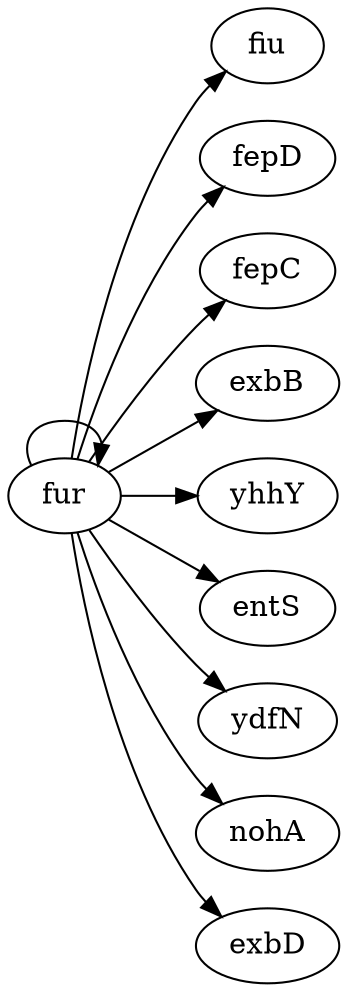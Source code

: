 digraph "Ecoli-2" {
	rankdir=LR;
	"fiu" [position="195,171"];
	"fur" [position="105,123"];
	"fepD" [position="19,177"];
	"fepC" [position="101,22"];
	"exbB" [position="204,102"];
	"yhhY" [position="167,44"];
	"entS" [position="37,48"];
	"ydfN" [position="143,217"];
	"nohA" [position="5,109"];
	"exbD" [position="74,220"];
	"fur" -> "exbB" [value="-"];
	"fur" -> "exbD" [value="-"];
	"fur" -> "fepC" [value="-"];
	"fur" -> "fepD" [value="-"];
	"fur" -> "fur" [value="-"];
	"fur" -> "entS" [value="+-"];
	"fur" -> "nohA" [value="-"];
	"fur" -> "fiu" [value="-"];
	"fur" -> "ydfN" [value="-"];
	"fur" -> "yhhY" [value="-"];
}